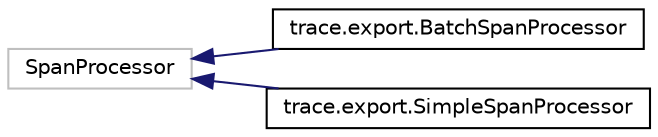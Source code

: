 digraph "Graphical Class Hierarchy"
{
 // LATEX_PDF_SIZE
  edge [fontname="Helvetica",fontsize="10",labelfontname="Helvetica",labelfontsize="10"];
  node [fontname="Helvetica",fontsize="10",shape=record];
  rankdir="LR";
  Node18791 [label="SpanProcessor",height=0.2,width=0.4,color="grey75", fillcolor="white", style="filled",tooltip=" "];
  Node18791 -> Node0 [dir="back",color="midnightblue",fontsize="10",style="solid",fontname="Helvetica"];
  Node0 [label="trace.export.BatchSpanProcessor",height=0.2,width=0.4,color="black", fillcolor="white", style="filled",URL="$classtrace_1_1export_1_1BatchSpanProcessor.html",tooltip=" "];
  Node18791 -> Node18793 [dir="back",color="midnightblue",fontsize="10",style="solid",fontname="Helvetica"];
  Node18793 [label="trace.export.SimpleSpanProcessor",height=0.2,width=0.4,color="black", fillcolor="white", style="filled",URL="$classtrace_1_1export_1_1SimpleSpanProcessor.html",tooltip=" "];
}
